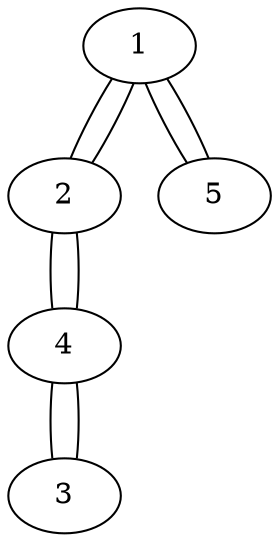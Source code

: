 graph {
          1 -- 2
          1 -- 5
          2 -- 1
          2 -- 4
          3 -- 4
          4 -- 2
          4 -- 3
          5 -- 1
      }